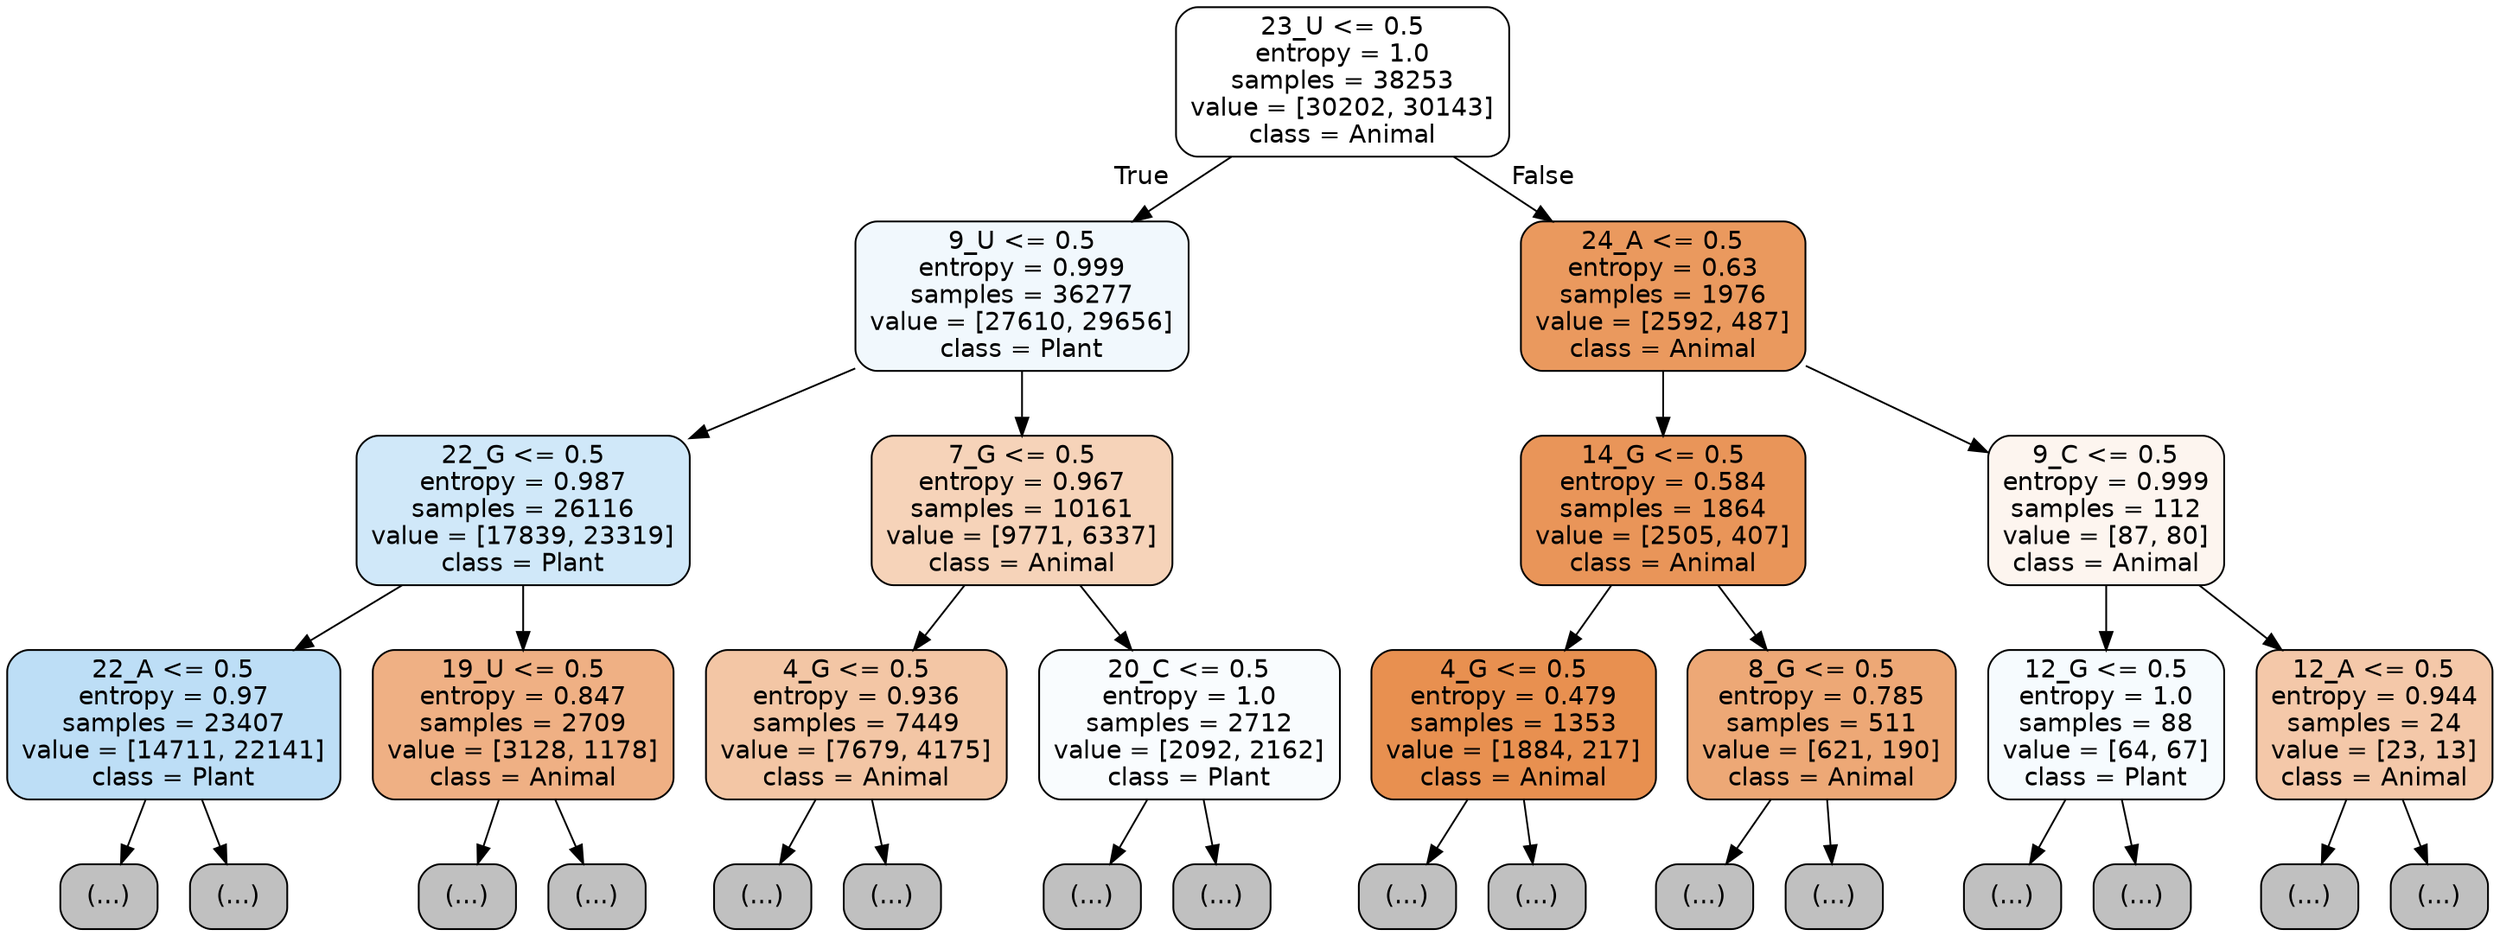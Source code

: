 digraph Tree {
node [shape=box, style="filled, rounded", color="black", fontname="helvetica"] ;
edge [fontname="helvetica"] ;
0 [label="23_U <= 0.5\nentropy = 1.0\nsamples = 38253\nvalue = [30202, 30143]\nclass = Animal", fillcolor="#ffffff"] ;
1 [label="9_U <= 0.5\nentropy = 0.999\nsamples = 36277\nvalue = [27610, 29656]\nclass = Plant", fillcolor="#f1f8fd"] ;
0 -> 1 [labeldistance=2.5, labelangle=45, headlabel="True"] ;
2 [label="22_G <= 0.5\nentropy = 0.987\nsamples = 26116\nvalue = [17839, 23319]\nclass = Plant", fillcolor="#d0e8f9"] ;
1 -> 2 ;
3 [label="22_A <= 0.5\nentropy = 0.97\nsamples = 23407\nvalue = [14711, 22141]\nclass = Plant", fillcolor="#bddef6"] ;
2 -> 3 ;
4 [label="(...)", fillcolor="#C0C0C0"] ;
3 -> 4 ;
8985 [label="(...)", fillcolor="#C0C0C0"] ;
3 -> 8985 ;
10254 [label="19_U <= 0.5\nentropy = 0.847\nsamples = 2709\nvalue = [3128, 1178]\nclass = Animal", fillcolor="#efb084"] ;
2 -> 10254 ;
10255 [label="(...)", fillcolor="#C0C0C0"] ;
10254 -> 10255 ;
11220 [label="(...)", fillcolor="#C0C0C0"] ;
10254 -> 11220 ;
11555 [label="7_G <= 0.5\nentropy = 0.967\nsamples = 10161\nvalue = [9771, 6337]\nclass = Animal", fillcolor="#f6d3b9"] ;
1 -> 11555 ;
11556 [label="4_G <= 0.5\nentropy = 0.936\nsamples = 7449\nvalue = [7679, 4175]\nclass = Animal", fillcolor="#f3c6a5"] ;
11555 -> 11556 ;
11557 [label="(...)", fillcolor="#C0C0C0"] ;
11556 -> 11557 ;
13986 [label="(...)", fillcolor="#C0C0C0"] ;
11556 -> 13986 ;
15117 [label="20_C <= 0.5\nentropy = 1.0\nsamples = 2712\nvalue = [2092, 2162]\nclass = Plant", fillcolor="#f9fcfe"] ;
11555 -> 15117 ;
15118 [label="(...)", fillcolor="#C0C0C0"] ;
15117 -> 15118 ;
16093 [label="(...)", fillcolor="#C0C0C0"] ;
15117 -> 16093 ;
16364 [label="24_A <= 0.5\nentropy = 0.63\nsamples = 1976\nvalue = [2592, 487]\nclass = Animal", fillcolor="#ea995e"] ;
0 -> 16364 [labeldistance=2.5, labelangle=-45, headlabel="False"] ;
16365 [label="14_G <= 0.5\nentropy = 0.584\nsamples = 1864\nvalue = [2505, 407]\nclass = Animal", fillcolor="#e99559"] ;
16364 -> 16365 ;
16366 [label="4_G <= 0.5\nentropy = 0.479\nsamples = 1353\nvalue = [1884, 217]\nclass = Animal", fillcolor="#e89050"] ;
16365 -> 16366 ;
16367 [label="(...)", fillcolor="#C0C0C0"] ;
16366 -> 16367 ;
16666 [label="(...)", fillcolor="#C0C0C0"] ;
16366 -> 16666 ;
16789 [label="8_G <= 0.5\nentropy = 0.785\nsamples = 511\nvalue = [621, 190]\nclass = Animal", fillcolor="#eda876"] ;
16365 -> 16789 ;
16790 [label="(...)", fillcolor="#C0C0C0"] ;
16789 -> 16790 ;
16935 [label="(...)", fillcolor="#C0C0C0"] ;
16789 -> 16935 ;
16986 [label="9_C <= 0.5\nentropy = 0.999\nsamples = 112\nvalue = [87, 80]\nclass = Animal", fillcolor="#fdf5ef"] ;
16364 -> 16986 ;
16987 [label="12_G <= 0.5\nentropy = 1.0\nsamples = 88\nvalue = [64, 67]\nclass = Plant", fillcolor="#f6fbfe"] ;
16986 -> 16987 ;
16988 [label="(...)", fillcolor="#C0C0C0"] ;
16987 -> 16988 ;
17031 [label="(...)", fillcolor="#C0C0C0"] ;
16987 -> 17031 ;
17048 [label="12_A <= 0.5\nentropy = 0.944\nsamples = 24\nvalue = [23, 13]\nclass = Animal", fillcolor="#f4c8a9"] ;
16986 -> 17048 ;
17049 [label="(...)", fillcolor="#C0C0C0"] ;
17048 -> 17049 ;
17062 [label="(...)", fillcolor="#C0C0C0"] ;
17048 -> 17062 ;
}
